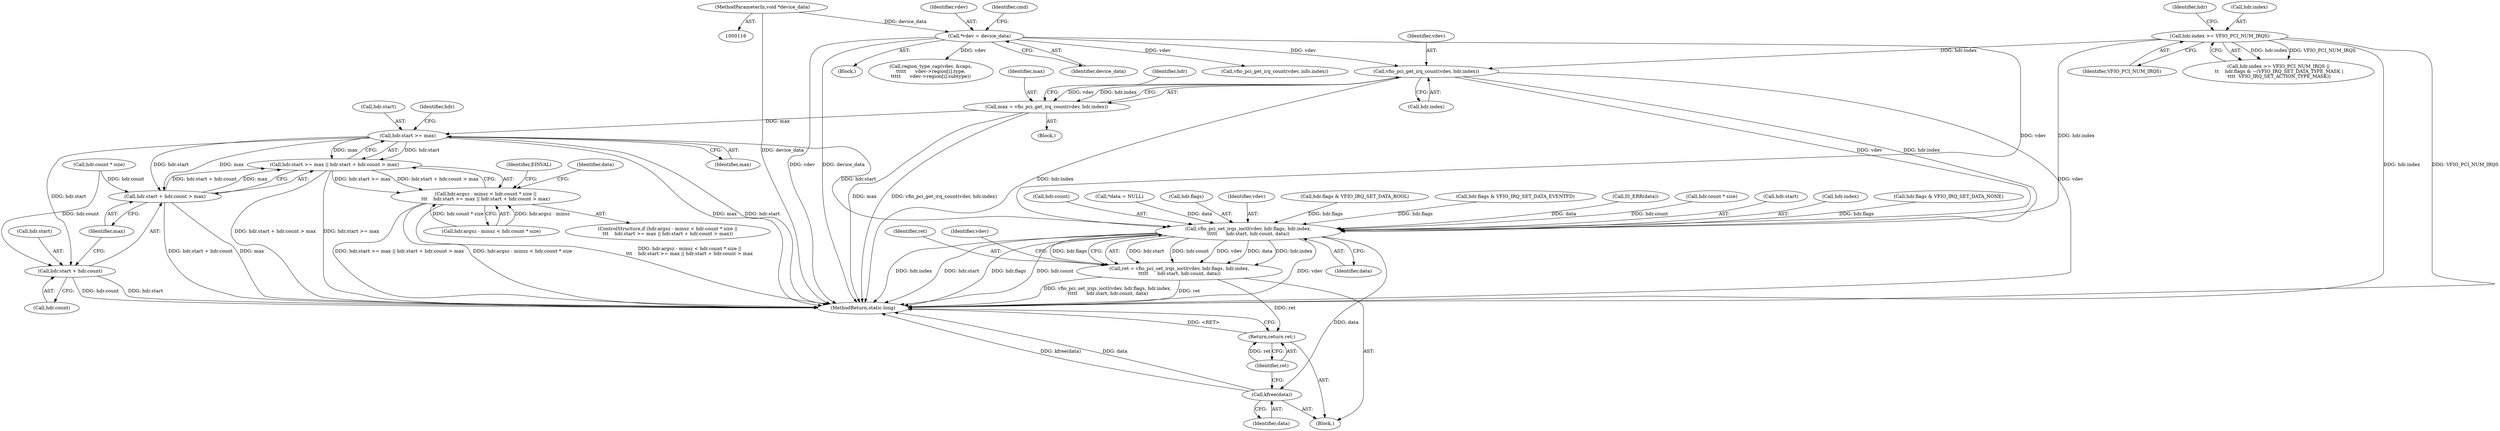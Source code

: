 digraph "0_linux_05692d7005a364add85c6e25a6c4447ce08f913a@pointer" {
"1000757" [label="(Call,vfio_pci_get_irq_count(vdev, hdr.index))"];
"1000122" [label="(Call,*vdev = device_data)"];
"1000117" [label="(MethodParameterIn,void *device_data)"];
"1000729" [label="(Call,hdr.index >= VFIO_PCI_NUM_IRQS)"];
"1000755" [label="(Call,max = vfio_pci_get_irq_count(vdev, hdr.index))"];
"1000801" [label="(Call,hdr.start >= max)"];
"1000800" [label="(Call,hdr.start >= max || hdr.start + hdr.count > max)"];
"1000788" [label="(Call,hdr.argsz - minsz < hdr.count * size ||\n\t\t\t    hdr.start >= max || hdr.start + hdr.count > max)"];
"1000806" [label="(Call,hdr.start + hdr.count > max)"];
"1000807" [label="(Call,hdr.start + hdr.count)"];
"1000844" [label="(Call,vfio_pci_set_irqs_ioctl(vdev, hdr.flags, hdr.index,\n\t\t\t\t\t      hdr.start, hdr.count, data))"];
"1000842" [label="(Call,ret = vfio_pci_set_irqs_ioctl(vdev, hdr.flags, hdr.index,\n\t\t\t\t\t      hdr.start, hdr.count, data))"];
"1000866" [label="(Return,return ret;)"];
"1000864" [label="(Call,kfree(data))"];
"1000801" [label="(Call,hdr.start >= max)"];
"1000736" [label="(Identifier,hdr)"];
"1000752" [label="(Block,)"];
"1000855" [label="(Call,hdr.count)"];
"1000802" [label="(Call,hdr.start)"];
"1000867" [label="(Identifier,ret)"];
"1000729" [label="(Call,hdr.index >= VFIO_PCI_NUM_IRQS)"];
"1000811" [label="(Call,hdr.count)"];
"1000819" [label="(Identifier,data)"];
"1000703" [label="(Call,*data = NULL)"];
"1000124" [label="(Identifier,device_data)"];
"1000800" [label="(Call,hdr.start >= max || hdr.start + hdr.count > max)"];
"1000788" [label="(Call,hdr.argsz - minsz < hdr.count * size ||\n\t\t\t    hdr.start >= max || hdr.start + hdr.count > max)"];
"1000759" [label="(Call,hdr.index)"];
"1000817" [label="(Identifier,EINVAL)"];
"1000865" [label="(Identifier,data)"];
"1000756" [label="(Identifier,max)"];
"1000846" [label="(Call,hdr.flags)"];
"1000757" [label="(Call,vfio_pci_get_irq_count(vdev, hdr.index))"];
"1000808" [label="(Call,hdr.start)"];
"1000866" [label="(Return,return ret;)"];
"1001369" [label="(MethodReturn,static long)"];
"1000845" [label="(Identifier,vdev)"];
"1000659" [label="(Call,vfio_pci_get_irq_count(vdev, info.index))"];
"1000763" [label="(Call,hdr.flags & VFIO_IRQ_SET_DATA_BOOL)"];
"1000805" [label="(Identifier,max)"];
"1000765" [label="(Identifier,hdr)"];
"1000809" [label="(Identifier,hdr)"];
"1000814" [label="(Identifier,max)"];
"1000122" [label="(Call,*vdev = device_data)"];
"1000789" [label="(Call,hdr.argsz - minsz < hdr.count * size)"];
"1000795" [label="(Call,hdr.count * size)"];
"1000843" [label="(Identifier,ret)"];
"1000758" [label="(Identifier,vdev)"];
"1000730" [label="(Call,hdr.index)"];
"1000755" [label="(Call,max = vfio_pci_get_irq_count(vdev, hdr.index))"];
"1000774" [label="(Call,hdr.flags & VFIO_IRQ_SET_DATA_EVENTFD)"];
"1000832" [label="(Call,IS_ERR(data))"];
"1000806" [label="(Call,hdr.start + hdr.count > max)"];
"1000120" [label="(Block,)"];
"1000117" [label="(MethodParameterIn,void *device_data)"];
"1000787" [label="(ControlStructure,if (hdr.argsz - minsz < hdr.count * size ||\n\t\t\t    hdr.start >= max || hdr.start + hdr.count > max))"];
"1000858" [label="(Identifier,data)"];
"1000826" [label="(Call,hdr.count * size)"];
"1000123" [label="(Identifier,vdev)"];
"1000842" [label="(Call,ret = vfio_pci_set_irqs_ioctl(vdev, hdr.flags, hdr.index,\n\t\t\t\t\t      hdr.start, hdr.count, data))"];
"1000700" [label="(Block,)"];
"1000733" [label="(Identifier,VFIO_PCI_NUM_IRQS)"];
"1000862" [label="(Identifier,vdev)"];
"1000852" [label="(Call,hdr.start)"];
"1000864" [label="(Call,kfree(data))"];
"1000488" [label="(Call,region_type_cap(vdev, &caps,\n\t\t\t\t\t      vdev->region[i].type,\n\t\t\t\t\t      vdev->region[i].subtype))"];
"1000807" [label="(Call,hdr.start + hdr.count)"];
"1000849" [label="(Call,hdr.index)"];
"1000728" [label="(Call,hdr.index >= VFIO_PCI_NUM_IRQS ||\n \t\t    hdr.flags & ~(VFIO_IRQ_SET_DATA_TYPE_MASK |\n \t\t\t\t  VFIO_IRQ_SET_ACTION_TYPE_MASK))"];
"1000844" [label="(Call,vfio_pci_set_irqs_ioctl(vdev, hdr.flags, hdr.index,\n\t\t\t\t\t      hdr.start, hdr.count, data))"];
"1000747" [label="(Call,hdr.flags & VFIO_IRQ_SET_DATA_NONE)"];
"1000128" [label="(Identifier,cmd)"];
"1000757" -> "1000755"  [label="AST: "];
"1000757" -> "1000759"  [label="CFG: "];
"1000758" -> "1000757"  [label="AST: "];
"1000759" -> "1000757"  [label="AST: "];
"1000755" -> "1000757"  [label="CFG: "];
"1000757" -> "1001369"  [label="DDG: vdev"];
"1000757" -> "1001369"  [label="DDG: hdr.index"];
"1000757" -> "1000755"  [label="DDG: vdev"];
"1000757" -> "1000755"  [label="DDG: hdr.index"];
"1000122" -> "1000757"  [label="DDG: vdev"];
"1000729" -> "1000757"  [label="DDG: hdr.index"];
"1000757" -> "1000844"  [label="DDG: vdev"];
"1000757" -> "1000844"  [label="DDG: hdr.index"];
"1000122" -> "1000120"  [label="AST: "];
"1000122" -> "1000124"  [label="CFG: "];
"1000123" -> "1000122"  [label="AST: "];
"1000124" -> "1000122"  [label="AST: "];
"1000128" -> "1000122"  [label="CFG: "];
"1000122" -> "1001369"  [label="DDG: vdev"];
"1000122" -> "1001369"  [label="DDG: device_data"];
"1000117" -> "1000122"  [label="DDG: device_data"];
"1000122" -> "1000488"  [label="DDG: vdev"];
"1000122" -> "1000659"  [label="DDG: vdev"];
"1000122" -> "1000844"  [label="DDG: vdev"];
"1000117" -> "1000116"  [label="AST: "];
"1000117" -> "1001369"  [label="DDG: device_data"];
"1000729" -> "1000728"  [label="AST: "];
"1000729" -> "1000733"  [label="CFG: "];
"1000730" -> "1000729"  [label="AST: "];
"1000733" -> "1000729"  [label="AST: "];
"1000736" -> "1000729"  [label="CFG: "];
"1000728" -> "1000729"  [label="CFG: "];
"1000729" -> "1001369"  [label="DDG: hdr.index"];
"1000729" -> "1001369"  [label="DDG: VFIO_PCI_NUM_IRQS"];
"1000729" -> "1000728"  [label="DDG: hdr.index"];
"1000729" -> "1000728"  [label="DDG: VFIO_PCI_NUM_IRQS"];
"1000729" -> "1000844"  [label="DDG: hdr.index"];
"1000755" -> "1000752"  [label="AST: "];
"1000756" -> "1000755"  [label="AST: "];
"1000765" -> "1000755"  [label="CFG: "];
"1000755" -> "1001369"  [label="DDG: vfio_pci_get_irq_count(vdev, hdr.index)"];
"1000755" -> "1001369"  [label="DDG: max"];
"1000755" -> "1000801"  [label="DDG: max"];
"1000801" -> "1000800"  [label="AST: "];
"1000801" -> "1000805"  [label="CFG: "];
"1000802" -> "1000801"  [label="AST: "];
"1000805" -> "1000801"  [label="AST: "];
"1000809" -> "1000801"  [label="CFG: "];
"1000800" -> "1000801"  [label="CFG: "];
"1000801" -> "1001369"  [label="DDG: max"];
"1000801" -> "1001369"  [label="DDG: hdr.start"];
"1000801" -> "1000800"  [label="DDG: hdr.start"];
"1000801" -> "1000800"  [label="DDG: max"];
"1000801" -> "1000806"  [label="DDG: hdr.start"];
"1000801" -> "1000806"  [label="DDG: max"];
"1000801" -> "1000807"  [label="DDG: hdr.start"];
"1000801" -> "1000844"  [label="DDG: hdr.start"];
"1000800" -> "1000788"  [label="AST: "];
"1000800" -> "1000806"  [label="CFG: "];
"1000806" -> "1000800"  [label="AST: "];
"1000788" -> "1000800"  [label="CFG: "];
"1000800" -> "1001369"  [label="DDG: hdr.start + hdr.count > max"];
"1000800" -> "1001369"  [label="DDG: hdr.start >= max"];
"1000800" -> "1000788"  [label="DDG: hdr.start >= max"];
"1000800" -> "1000788"  [label="DDG: hdr.start + hdr.count > max"];
"1000806" -> "1000800"  [label="DDG: hdr.start + hdr.count"];
"1000806" -> "1000800"  [label="DDG: max"];
"1000788" -> "1000787"  [label="AST: "];
"1000788" -> "1000789"  [label="CFG: "];
"1000789" -> "1000788"  [label="AST: "];
"1000817" -> "1000788"  [label="CFG: "];
"1000819" -> "1000788"  [label="CFG: "];
"1000788" -> "1001369"  [label="DDG: hdr.argsz - minsz < hdr.count * size"];
"1000788" -> "1001369"  [label="DDG: hdr.argsz - minsz < hdr.count * size ||\n\t\t\t    hdr.start >= max || hdr.start + hdr.count > max"];
"1000788" -> "1001369"  [label="DDG: hdr.start >= max || hdr.start + hdr.count > max"];
"1000789" -> "1000788"  [label="DDG: hdr.argsz - minsz"];
"1000789" -> "1000788"  [label="DDG: hdr.count * size"];
"1000806" -> "1000814"  [label="CFG: "];
"1000807" -> "1000806"  [label="AST: "];
"1000814" -> "1000806"  [label="AST: "];
"1000806" -> "1001369"  [label="DDG: hdr.start + hdr.count"];
"1000806" -> "1001369"  [label="DDG: max"];
"1000795" -> "1000806"  [label="DDG: hdr.count"];
"1000807" -> "1000811"  [label="CFG: "];
"1000808" -> "1000807"  [label="AST: "];
"1000811" -> "1000807"  [label="AST: "];
"1000814" -> "1000807"  [label="CFG: "];
"1000807" -> "1001369"  [label="DDG: hdr.start"];
"1000807" -> "1001369"  [label="DDG: hdr.count"];
"1000795" -> "1000807"  [label="DDG: hdr.count"];
"1000844" -> "1000842"  [label="AST: "];
"1000844" -> "1000858"  [label="CFG: "];
"1000845" -> "1000844"  [label="AST: "];
"1000846" -> "1000844"  [label="AST: "];
"1000849" -> "1000844"  [label="AST: "];
"1000852" -> "1000844"  [label="AST: "];
"1000855" -> "1000844"  [label="AST: "];
"1000858" -> "1000844"  [label="AST: "];
"1000842" -> "1000844"  [label="CFG: "];
"1000844" -> "1001369"  [label="DDG: hdr.index"];
"1000844" -> "1001369"  [label="DDG: hdr.start"];
"1000844" -> "1001369"  [label="DDG: hdr.flags"];
"1000844" -> "1001369"  [label="DDG: hdr.count"];
"1000844" -> "1001369"  [label="DDG: vdev"];
"1000844" -> "1000842"  [label="DDG: hdr.start"];
"1000844" -> "1000842"  [label="DDG: hdr.count"];
"1000844" -> "1000842"  [label="DDG: vdev"];
"1000844" -> "1000842"  [label="DDG: data"];
"1000844" -> "1000842"  [label="DDG: hdr.index"];
"1000844" -> "1000842"  [label="DDG: hdr.flags"];
"1000747" -> "1000844"  [label="DDG: hdr.flags"];
"1000763" -> "1000844"  [label="DDG: hdr.flags"];
"1000774" -> "1000844"  [label="DDG: hdr.flags"];
"1000826" -> "1000844"  [label="DDG: hdr.count"];
"1000832" -> "1000844"  [label="DDG: data"];
"1000703" -> "1000844"  [label="DDG: data"];
"1000844" -> "1000864"  [label="DDG: data"];
"1000842" -> "1000700"  [label="AST: "];
"1000843" -> "1000842"  [label="AST: "];
"1000862" -> "1000842"  [label="CFG: "];
"1000842" -> "1001369"  [label="DDG: ret"];
"1000842" -> "1001369"  [label="DDG: vfio_pci_set_irqs_ioctl(vdev, hdr.flags, hdr.index,\n\t\t\t\t\t      hdr.start, hdr.count, data)"];
"1000842" -> "1000866"  [label="DDG: ret"];
"1000866" -> "1000700"  [label="AST: "];
"1000866" -> "1000867"  [label="CFG: "];
"1000867" -> "1000866"  [label="AST: "];
"1001369" -> "1000866"  [label="CFG: "];
"1000866" -> "1001369"  [label="DDG: <RET>"];
"1000867" -> "1000866"  [label="DDG: ret"];
"1000864" -> "1000700"  [label="AST: "];
"1000864" -> "1000865"  [label="CFG: "];
"1000865" -> "1000864"  [label="AST: "];
"1000867" -> "1000864"  [label="CFG: "];
"1000864" -> "1001369"  [label="DDG: data"];
"1000864" -> "1001369"  [label="DDG: kfree(data)"];
}
